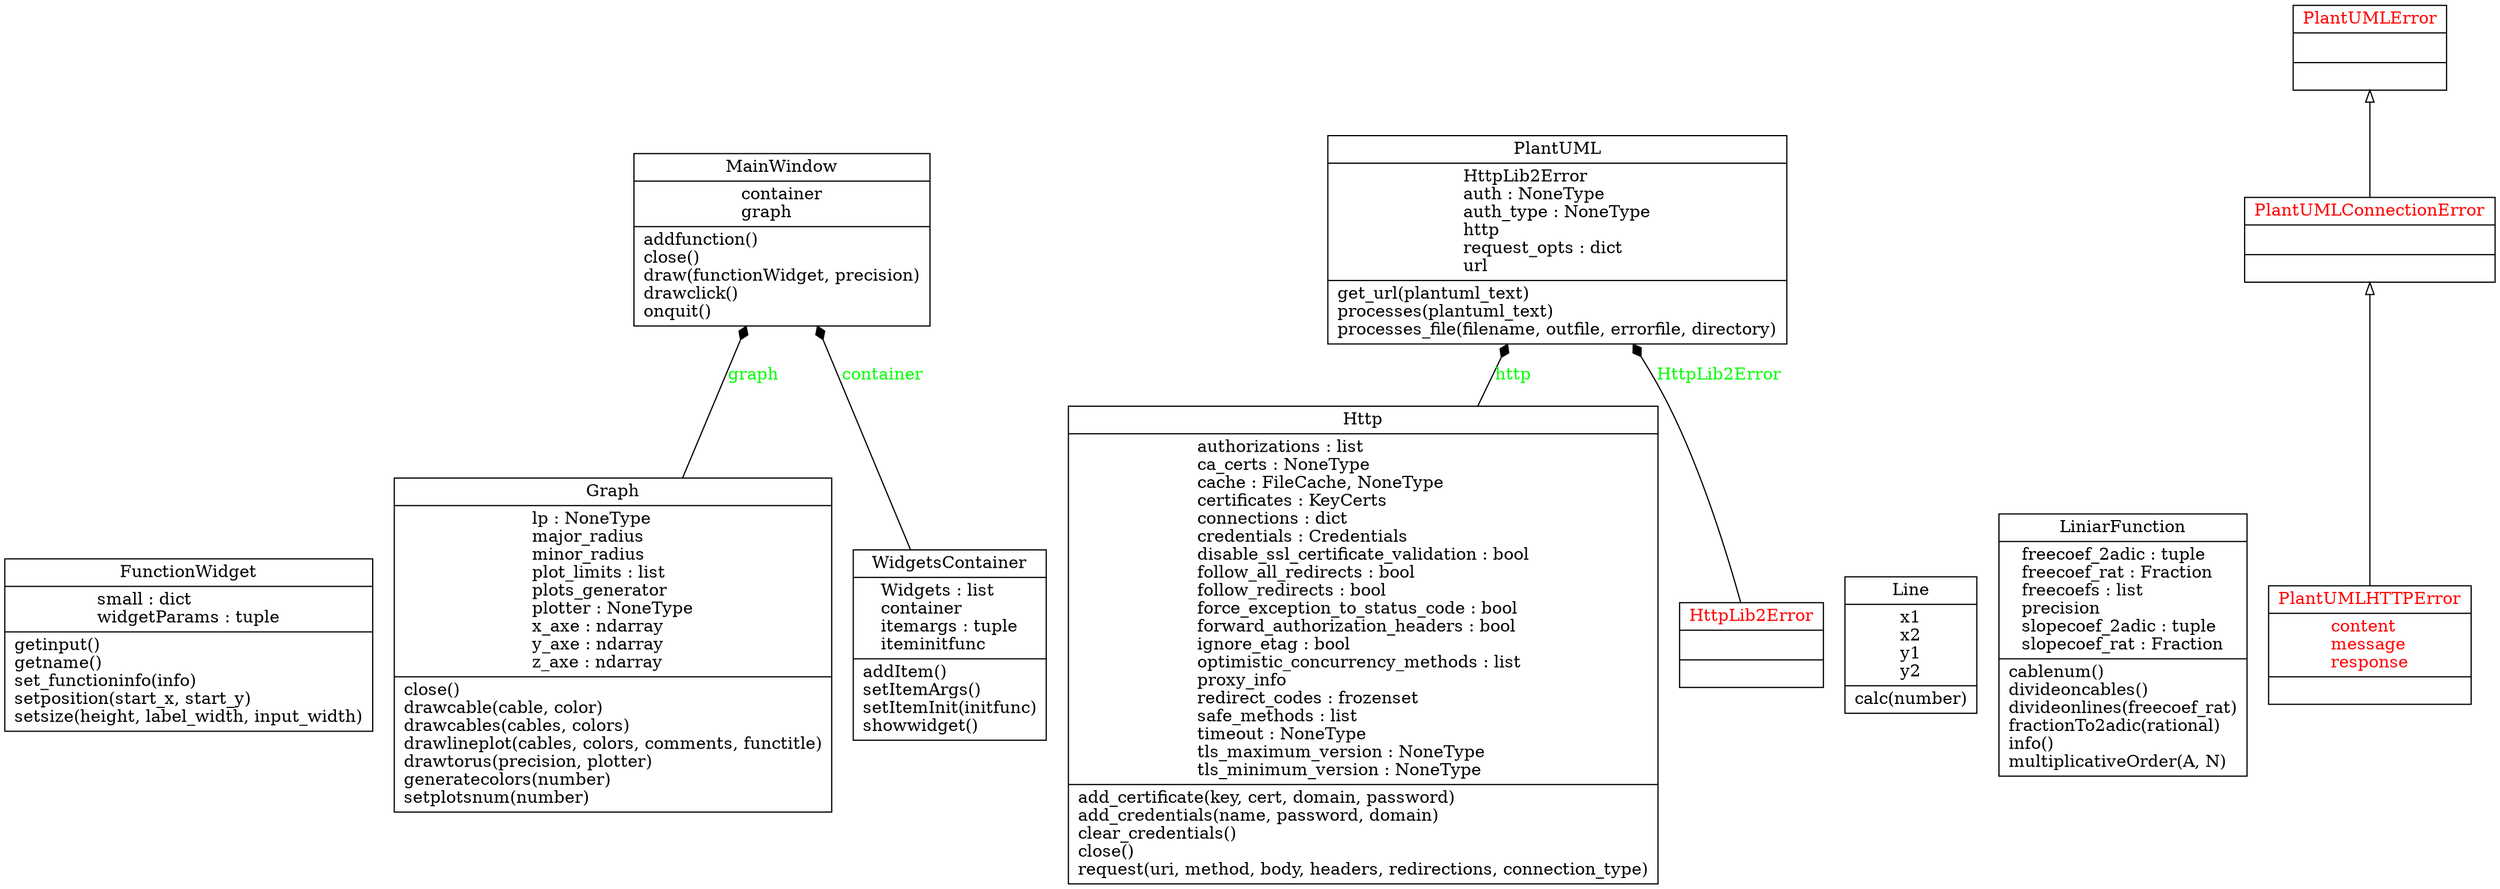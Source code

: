 digraph "classes" {
rankdir=BT
charset="utf-8"
"widgets.FunctionWidget" [color="black", fontcolor="black", label=<{FunctionWidget|small : dict<br ALIGN="LEFT"/>widgetParams : tuple<br ALIGN="LEFT"/>|getinput()<br ALIGN="LEFT"/>getname()<br ALIGN="LEFT"/>set_functioninfo(info)<br ALIGN="LEFT"/>setposition(start_x, start_y)<br ALIGN="LEFT"/>setsize(height, label_width, input_width)<br ALIGN="LEFT"/>}>, shape="record", style="solid"];
"graph.Graph" [color="black", fontcolor="black", label=<{Graph|lp : NoneType<br ALIGN="LEFT"/>major_radius<br ALIGN="LEFT"/>minor_radius<br ALIGN="LEFT"/>plot_limits : list<br ALIGN="LEFT"/>plots_generator<br ALIGN="LEFT"/>plotter : NoneType<br ALIGN="LEFT"/>x_axe : ndarray<br ALIGN="LEFT"/>y_axe : ndarray<br ALIGN="LEFT"/>z_axe : ndarray<br ALIGN="LEFT"/>|close()<br ALIGN="LEFT"/>drawcable(cable, color)<br ALIGN="LEFT"/>drawcables(cables, colors)<br ALIGN="LEFT"/>drawlineplot(cables, colors, comments, functitle)<br ALIGN="LEFT"/>drawtorus(precision, plotter)<br ALIGN="LEFT"/>generatecolors(number)<br ALIGN="LEFT"/>setplotsnum(number)<br ALIGN="LEFT"/>}>, shape="record", style="solid"];
"httplib2.Http" [color="black", fontcolor="black", label=<{Http|authorizations : list<br ALIGN="LEFT"/>ca_certs : NoneType<br ALIGN="LEFT"/>cache : FileCache, NoneType<br ALIGN="LEFT"/>certificates : KeyCerts<br ALIGN="LEFT"/>connections : dict<br ALIGN="LEFT"/>credentials : Credentials<br ALIGN="LEFT"/>disable_ssl_certificate_validation : bool<br ALIGN="LEFT"/>follow_all_redirects : bool<br ALIGN="LEFT"/>follow_redirects : bool<br ALIGN="LEFT"/>force_exception_to_status_code : bool<br ALIGN="LEFT"/>forward_authorization_headers : bool<br ALIGN="LEFT"/>ignore_etag : bool<br ALIGN="LEFT"/>optimistic_concurrency_methods : list<br ALIGN="LEFT"/>proxy_info<br ALIGN="LEFT"/>redirect_codes : frozenset<br ALIGN="LEFT"/>safe_methods : list<br ALIGN="LEFT"/>timeout : NoneType<br ALIGN="LEFT"/>tls_maximum_version : NoneType<br ALIGN="LEFT"/>tls_minimum_version : NoneType<br ALIGN="LEFT"/>|add_certificate(key, cert, domain, password)<br ALIGN="LEFT"/>add_credentials(name, password, domain)<br ALIGN="LEFT"/>clear_credentials()<br ALIGN="LEFT"/>close()<br ALIGN="LEFT"/>request(uri, method, body, headers, redirections, connection_type)<br ALIGN="LEFT"/>}>, shape="record", style="solid"];
"httplib2.error.HttpLib2Error" [color="black", fontcolor="red", label=<{HttpLib2Error|<br ALIGN="LEFT"/>|}>, shape="record", style="solid"];
"function.Line" [color="black", fontcolor="black", label=<{Line|x1<br ALIGN="LEFT"/>x2<br ALIGN="LEFT"/>y1<br ALIGN="LEFT"/>y2<br ALIGN="LEFT"/>|calc(number)<br ALIGN="LEFT"/>}>, shape="record", style="solid"];
"function.LiniarFunction" [color="black", fontcolor="black", label=<{LiniarFunction|freecoef_2adic : tuple<br ALIGN="LEFT"/>freecoef_rat : Fraction<br ALIGN="LEFT"/>freecoefs : list<br ALIGN="LEFT"/>precision<br ALIGN="LEFT"/>slopecoef_2adic : tuple<br ALIGN="LEFT"/>slopecoef_rat : Fraction<br ALIGN="LEFT"/>|cablenum()<br ALIGN="LEFT"/>divideoncables()<br ALIGN="LEFT"/>divideonlines(freecoef_rat)<br ALIGN="LEFT"/>fractionTo2adic(rational)<br ALIGN="LEFT"/>info()<br ALIGN="LEFT"/>multiplicativeOrder(A, N)<br ALIGN="LEFT"/>}>, shape="record", style="solid"];
"mainwindow.MainWindow" [color="black", fontcolor="black", label=<{MainWindow|container<br ALIGN="LEFT"/>graph<br ALIGN="LEFT"/>|addfunction()<br ALIGN="LEFT"/>close()<br ALIGN="LEFT"/>draw(functionWidget, precision)<br ALIGN="LEFT"/>drawclick()<br ALIGN="LEFT"/>onquit()<br ALIGN="LEFT"/>}>, shape="record", style="solid"];
"plantuml.PlantUML" [color="black", fontcolor="black", label=<{PlantUML|HttpLib2Error<br ALIGN="LEFT"/>auth : NoneType<br ALIGN="LEFT"/>auth_type : NoneType<br ALIGN="LEFT"/>http<br ALIGN="LEFT"/>request_opts : dict<br ALIGN="LEFT"/>url<br ALIGN="LEFT"/>|get_url(plantuml_text)<br ALIGN="LEFT"/>processes(plantuml_text)<br ALIGN="LEFT"/>processes_file(filename, outfile, errorfile, directory)<br ALIGN="LEFT"/>}>, shape="record", style="solid"];
"plantuml.PlantUMLConnectionError" [color="black", fontcolor="red", label=<{PlantUMLConnectionError|<br ALIGN="LEFT"/>|}>, shape="record", style="solid"];
"plantuml.PlantUMLError" [color="black", fontcolor="red", label=<{PlantUMLError|<br ALIGN="LEFT"/>|}>, shape="record", style="solid"];
"plantuml.PlantUMLHTTPError" [color="black", fontcolor="red", label=<{PlantUMLHTTPError|content<br ALIGN="LEFT"/>message<br ALIGN="LEFT"/>response<br ALIGN="LEFT"/>|}>, shape="record", style="solid"];
"widgets.WidgetsContainer" [color="black", fontcolor="black", label=<{WidgetsContainer|Widgets : list<br ALIGN="LEFT"/>container<br ALIGN="LEFT"/>itemargs : tuple<br ALIGN="LEFT"/>iteminitfunc<br ALIGN="LEFT"/>|addItem()<br ALIGN="LEFT"/>setItemArgs()<br ALIGN="LEFT"/>setItemInit(initfunc)<br ALIGN="LEFT"/>showwidget()<br ALIGN="LEFT"/>}>, shape="record", style="solid"];
"plantuml.PlantUMLConnectionError" -> "plantuml.PlantUMLError" [arrowhead="empty", arrowtail="none"];
"plantuml.PlantUMLHTTPError" -> "plantuml.PlantUMLConnectionError" [arrowhead="empty", arrowtail="none"];
"graph.Graph" -> "mainwindow.MainWindow" [arrowhead="diamond", arrowtail="none", fontcolor="green", label="graph", style="solid"];
"httplib2.Http" -> "plantuml.PlantUML" [arrowhead="diamond", arrowtail="none", fontcolor="green", label="http", style="solid"];
"httplib2.error.HttpLib2Error" -> "plantuml.PlantUML" [arrowhead="diamond", arrowtail="none", fontcolor="green", label="HttpLib2Error", style="solid"];
"widgets.WidgetsContainer" -> "mainwindow.MainWindow" [arrowhead="diamond", arrowtail="none", fontcolor="green", label="container", style="solid"];
}
